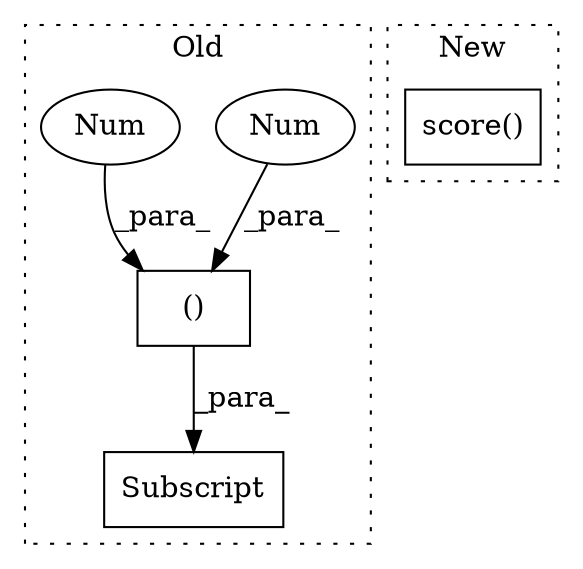 digraph G {
subgraph cluster0 {
1 [label="()" a="54" s="2974" l="3" shape="box"];
3 [label="Subscript" a="63" s="2945,0" l="33,0" shape="box"];
4 [label="Num" a="76" s="2973" l="1" shape="ellipse"];
5 [label="Num" a="76" s="2976" l="1" shape="ellipse"];
label = "Old";
style="dotted";
}
subgraph cluster1 {
2 [label="score()" a="75" s="3193,3223" l="16,1" shape="box"];
label = "New";
style="dotted";
}
1 -> 3 [label="_para_"];
4 -> 1 [label="_para_"];
5 -> 1 [label="_para_"];
}